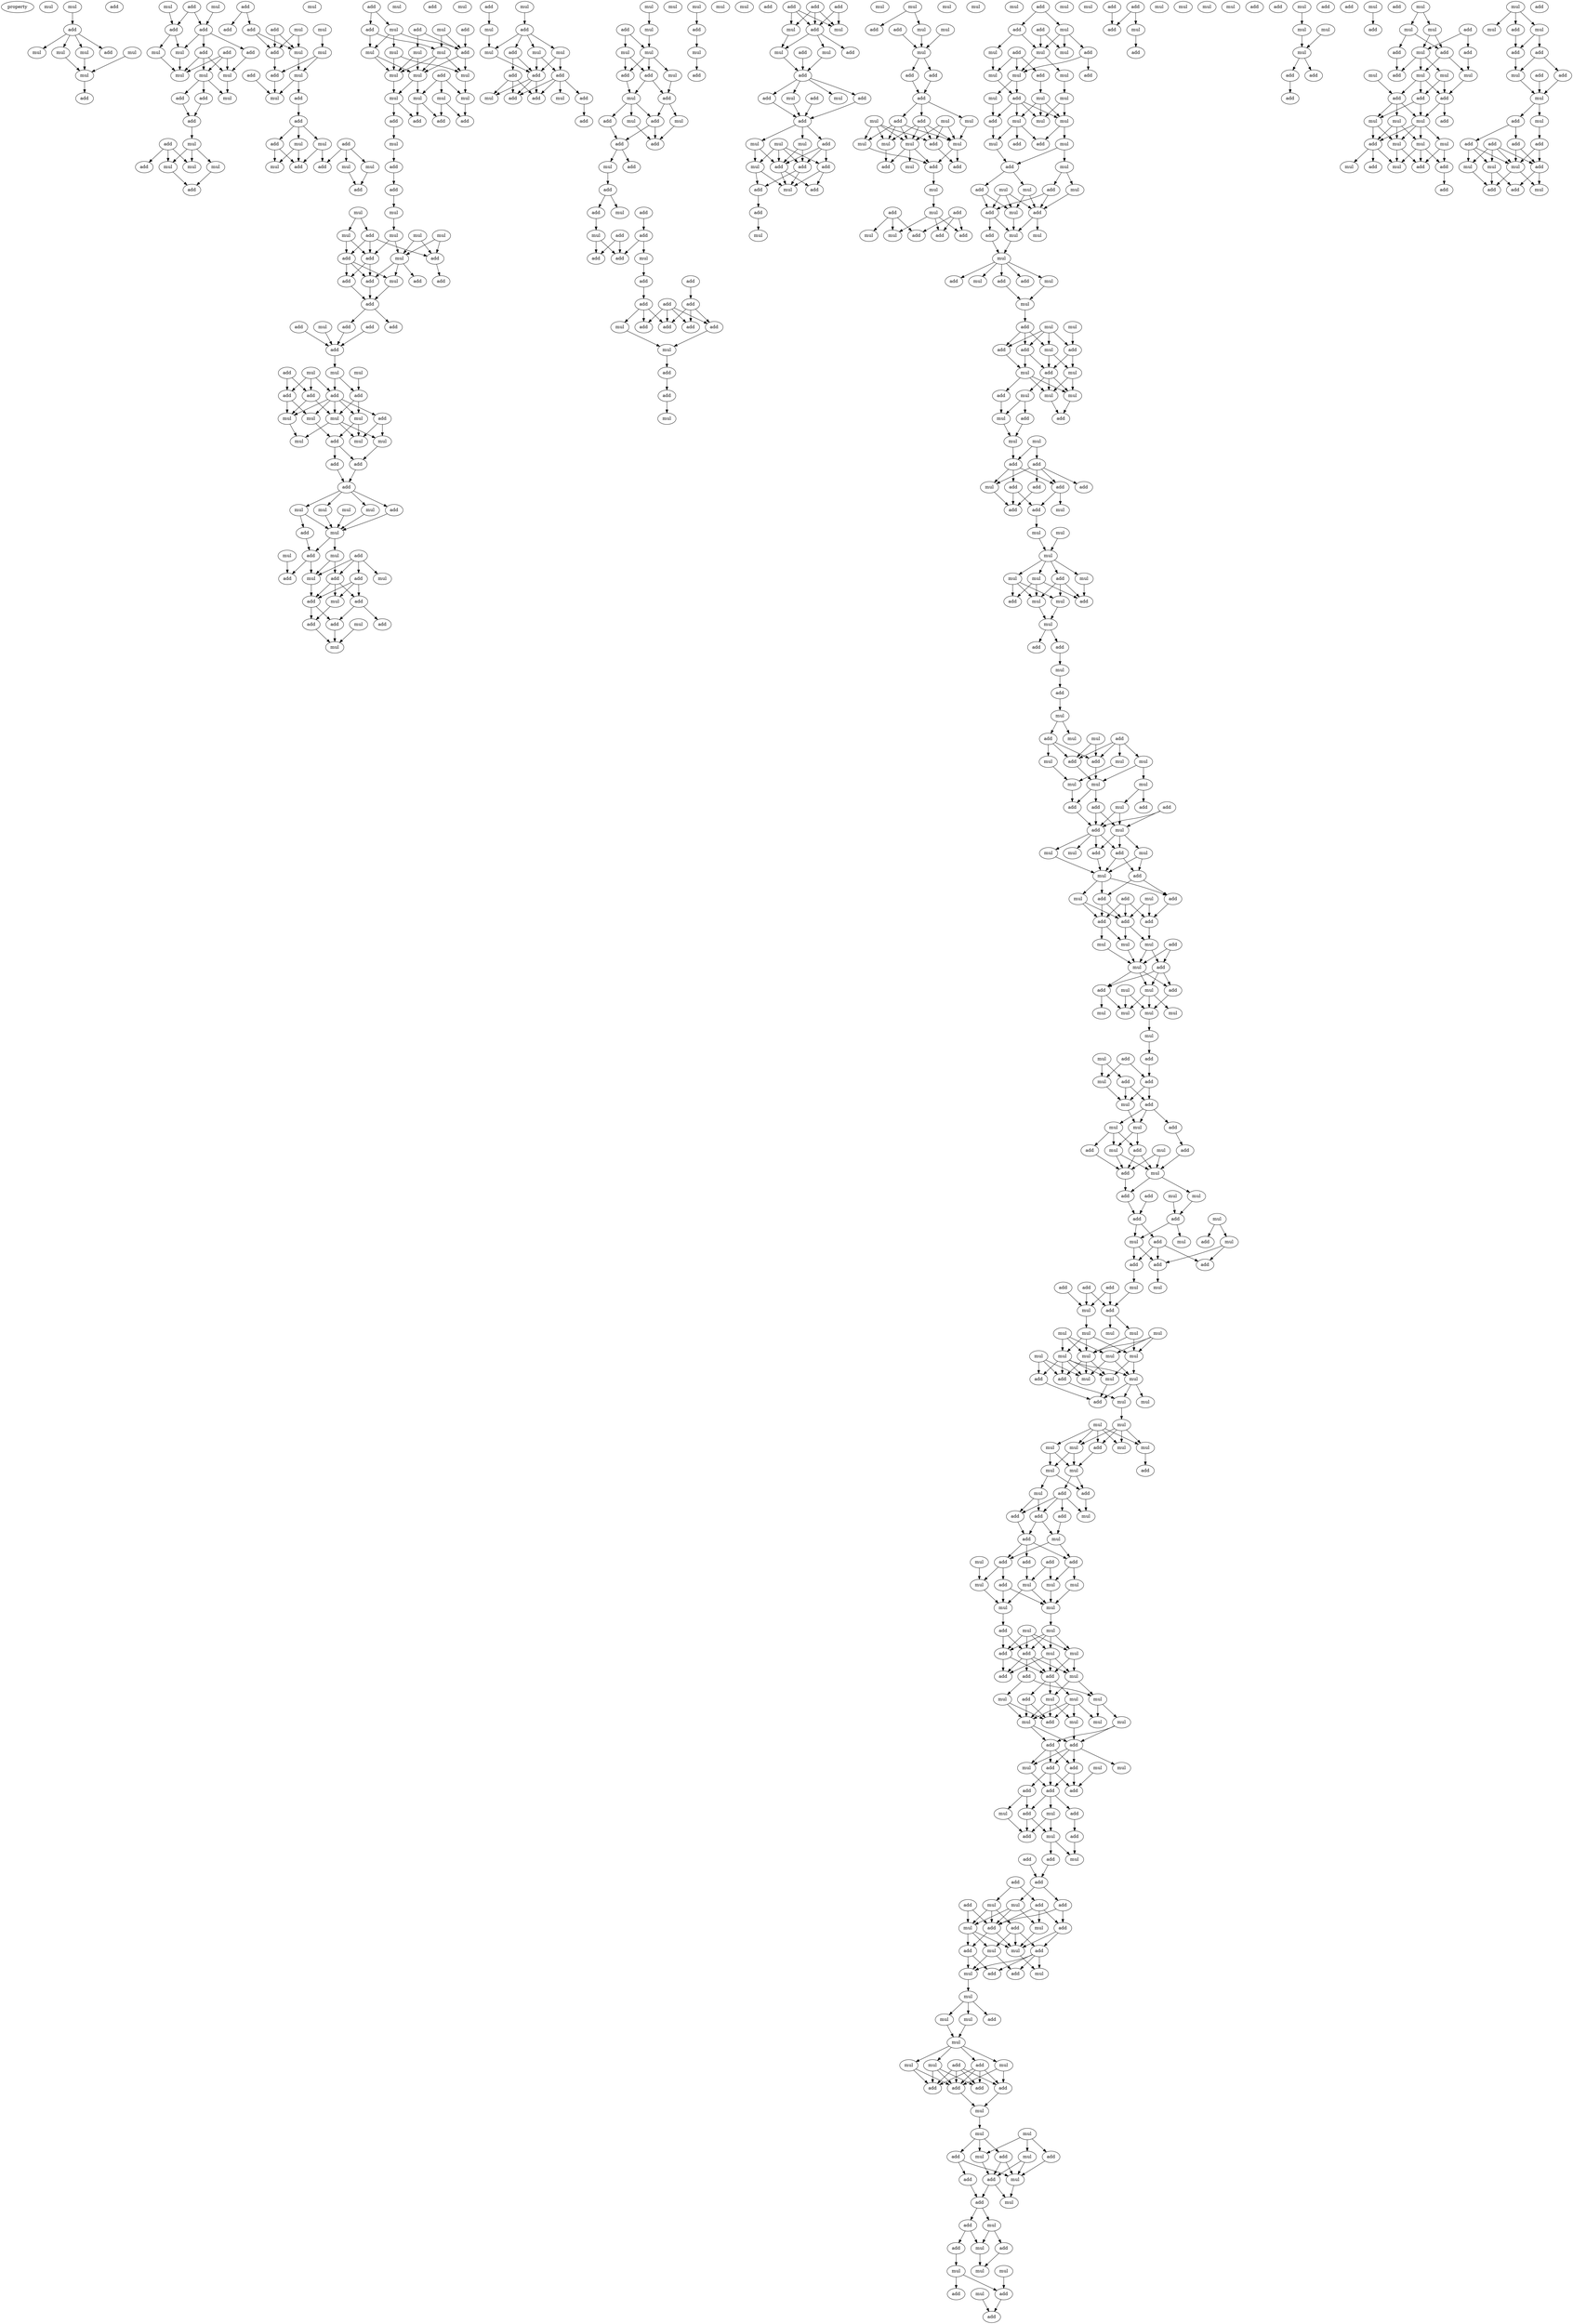 digraph {
    node [fontcolor=black]
    property [mul=2,lf=1.3]
    0 [ label = mul ];
    1 [ label = mul ];
    2 [ label = add ];
    3 [ label = add ];
    4 [ label = mul ];
    5 [ label = mul ];
    6 [ label = mul ];
    7 [ label = mul ];
    8 [ label = add ];
    9 [ label = mul ];
    10 [ label = mul ];
    11 [ label = add ];
    12 [ label = mul ];
    13 [ label = add ];
    14 [ label = add ];
    15 [ label = add ];
    16 [ label = add ];
    17 [ label = add ];
    18 [ label = add ];
    19 [ label = mul ];
    20 [ label = mul ];
    21 [ label = mul ];
    22 [ label = mul ];
    23 [ label = mul ];
    24 [ label = mul ];
    25 [ label = add ];
    26 [ label = add ];
    27 [ label = add ];
    28 [ label = mul ];
    29 [ label = add ];
    30 [ label = add ];
    31 [ label = mul ];
    32 [ label = mul ];
    33 [ label = mul ];
    34 [ label = add ];
    35 [ label = add ];
    36 [ label = mul ];
    37 [ label = mul ];
    38 [ label = add ];
    39 [ label = add ];
    40 [ label = add ];
    41 [ label = mul ];
    42 [ label = add ];
    43 [ label = mul ];
    44 [ label = add ];
    45 [ label = mul ];
    46 [ label = mul ];
    47 [ label = add ];
    48 [ label = add ];
    49 [ label = mul ];
    50 [ label = add ];
    51 [ label = mul ];
    52 [ label = add ];
    53 [ label = mul ];
    54 [ label = add ];
    55 [ label = mul ];
    56 [ label = add ];
    57 [ label = mul ];
    58 [ label = mul ];
    59 [ label = add ];
    60 [ label = add ];
    61 [ label = add ];
    62 [ label = add ];
    63 [ label = add ];
    64 [ label = mul ];
    65 [ label = mul ];
    66 [ label = add ];
    67 [ label = mul ];
    68 [ label = add ];
    69 [ label = mul ];
    70 [ label = mul ];
    71 [ label = mul ];
    72 [ label = mul ];
    73 [ label = mul ];
    74 [ label = add ];
    75 [ label = mul ];
    76 [ label = mul ];
    77 [ label = mul ];
    78 [ label = mul ];
    79 [ label = mul ];
    80 [ label = add ];
    81 [ label = add ];
    82 [ label = add ];
    83 [ label = add ];
    84 [ label = mul ];
    85 [ label = add ];
    86 [ label = mul ];
    87 [ label = add ];
    88 [ label = mul ];
    89 [ label = mul ];
    90 [ label = mul ];
    91 [ label = add ];
    92 [ label = mul ];
    93 [ label = mul ];
    94 [ label = mul ];
    95 [ label = add ];
    96 [ label = add ];
    97 [ label = add ];
    98 [ label = mul ];
    99 [ label = add ];
    100 [ label = mul ];
    101 [ label = add ];
    102 [ label = add ];
    103 [ label = add ];
    104 [ label = add ];
    105 [ label = add ];
    106 [ label = mul ];
    107 [ label = add ];
    108 [ label = add ];
    109 [ label = add ];
    110 [ label = add ];
    111 [ label = add ];
    112 [ label = mul ];
    113 [ label = mul ];
    114 [ label = mul ];
    115 [ label = add ];
    116 [ label = add ];
    117 [ label = add ];
    118 [ label = add ];
    119 [ label = add ];
    120 [ label = mul ];
    121 [ label = mul ];
    122 [ label = add ];
    123 [ label = mul ];
    124 [ label = mul ];
    125 [ label = mul ];
    126 [ label = mul ];
    127 [ label = add ];
    128 [ label = mul ];
    129 [ label = add ];
    130 [ label = add ];
    131 [ label = add ];
    132 [ label = mul ];
    133 [ label = mul ];
    134 [ label = mul ];
    135 [ label = add ];
    136 [ label = mul ];
    137 [ label = add ];
    138 [ label = mul ];
    139 [ label = add ];
    140 [ label = add ];
    141 [ label = mul ];
    142 [ label = mul ];
    143 [ label = add ];
    144 [ label = add ];
    145 [ label = mul ];
    146 [ label = mul ];
    147 [ label = add ];
    148 [ label = mul ];
    149 [ label = add ];
    150 [ label = add ];
    151 [ label = add ];
    152 [ label = add ];
    153 [ label = mul ];
    154 [ label = add ];
    155 [ label = mul ];
    156 [ label = mul ];
    157 [ label = add ];
    158 [ label = mul ];
    159 [ label = add ];
    160 [ label = mul ];
    161 [ label = mul ];
    162 [ label = mul ];
    163 [ label = add ];
    164 [ label = mul ];
    165 [ label = add ];
    166 [ label = add ];
    167 [ label = add ];
    168 [ label = mul ];
    169 [ label = add ];
    170 [ label = mul ];
    171 [ label = add ];
    172 [ label = add ];
    173 [ label = mul ];
    174 [ label = add ];
    175 [ label = add ];
    176 [ label = mul ];
    177 [ label = mul ];
    178 [ label = mul ];
    179 [ label = add ];
    180 [ label = add ];
    181 [ label = mul ];
    182 [ label = mul ];
    183 [ label = add ];
    184 [ label = mul ];
    185 [ label = add ];
    186 [ label = add ];
    187 [ label = mul ];
    188 [ label = add ];
    189 [ label = mul ];
    190 [ label = add ];
    191 [ label = mul ];
    192 [ label = add ];
    193 [ label = add ];
    194 [ label = mul ];
    195 [ label = add ];
    196 [ label = add ];
    197 [ label = add ];
    198 [ label = mul ];
    199 [ label = add ];
    200 [ label = add ];
    201 [ label = add ];
    202 [ label = mul ];
    203 [ label = add ];
    204 [ label = add ];
    205 [ label = add ];
    206 [ label = add ];
    207 [ label = add ];
    208 [ label = add ];
    209 [ label = add ];
    210 [ label = add ];
    211 [ label = mul ];
    212 [ label = add ];
    213 [ label = mul ];
    214 [ label = add ];
    215 [ label = add ];
    216 [ label = mul ];
    217 [ label = mul ];
    218 [ label = add ];
    219 [ label = mul ];
    220 [ label = mul ];
    221 [ label = add ];
    222 [ label = mul ];
    223 [ label = add ];
    224 [ label = add ];
    225 [ label = add ];
    226 [ label = add ];
    227 [ label = mul ];
    228 [ label = add ];
    229 [ label = mul ];
    230 [ label = mul ];
    231 [ label = add ];
    232 [ label = add ];
    233 [ label = mul ];
    234 [ label = add ];
    235 [ label = add ];
    236 [ label = add ];
    237 [ label = mul ];
    238 [ label = mul ];
    239 [ label = add ];
    240 [ label = add ];
    241 [ label = mul ];
    242 [ label = add ];
    243 [ label = mul ];
    244 [ label = mul ];
    245 [ label = add ];
    246 [ label = mul ];
    247 [ label = add ];
    248 [ label = add ];
    249 [ label = add ];
    250 [ label = add ];
    251 [ label = mul ];
    252 [ label = add ];
    253 [ label = mul ];
    254 [ label = mul ];
    255 [ label = mul ];
    256 [ label = mul ];
    257 [ label = add ];
    258 [ label = mul ];
    259 [ label = add ];
    260 [ label = mul ];
    261 [ label = mul ];
    262 [ label = mul ];
    263 [ label = add ];
    264 [ label = add ];
    265 [ label = add ];
    266 [ label = add ];
    267 [ label = mul ];
    268 [ label = mul ];
    269 [ label = mul ];
    270 [ label = add ];
    271 [ label = mul ];
    272 [ label = mul ];
    273 [ label = mul ];
    274 [ label = mul ];
    275 [ label = add ];
    276 [ label = add ];
    277 [ label = add ];
    278 [ label = add ];
    279 [ label = mul ];
    280 [ label = mul ];
    281 [ label = mul ];
    282 [ label = mul ];
    283 [ label = add ];
    284 [ label = add ];
    285 [ label = mul ];
    286 [ label = add ];
    287 [ label = mul ];
    288 [ label = add ];
    289 [ label = add ];
    290 [ label = add ];
    291 [ label = mul ];
    292 [ label = add ];
    293 [ label = add ];
    294 [ label = mul ];
    295 [ label = add ];
    296 [ label = mul ];
    297 [ label = mul ];
    298 [ label = add ];
    299 [ label = mul ];
    300 [ label = mul ];
    301 [ label = mul ];
    302 [ label = add ];
    303 [ label = add ];
    304 [ label = add ];
    305 [ label = mul ];
    306 [ label = mul ];
    307 [ label = mul ];
    308 [ label = mul ];
    309 [ label = add ];
    310 [ label = mul ];
    311 [ label = mul ];
    312 [ label = add ];
    313 [ label = add ];
    314 [ label = mul ];
    315 [ label = mul ];
    316 [ label = mul ];
    317 [ label = add ];
    318 [ label = add ];
    319 [ label = add ];
    320 [ label = mul ];
    321 [ label = mul ];
    322 [ label = mul ];
    323 [ label = add ];
    324 [ label = mul ];
    325 [ label = add ];
    326 [ label = add ];
    327 [ label = mul ];
    328 [ label = mul ];
    329 [ label = mul ];
    330 [ label = add ];
    331 [ label = mul ];
    332 [ label = mul ];
    333 [ label = add ];
    334 [ label = add ];
    335 [ label = mul ];
    336 [ label = add ];
    337 [ label = mul ];
    338 [ label = mul ];
    339 [ label = add ];
    340 [ label = mul ];
    341 [ label = mul ];
    342 [ label = add ];
    343 [ label = add ];
    344 [ label = add ];
    345 [ label = mul ];
    346 [ label = mul ];
    347 [ label = add ];
    348 [ label = mul ];
    349 [ label = mul ];
    350 [ label = mul ];
    351 [ label = mul ];
    352 [ label = add ];
    353 [ label = add ];
    354 [ label = mul ];
    355 [ label = mul ];
    356 [ label = mul ];
    357 [ label = add ];
    358 [ label = add ];
    359 [ label = add ];
    360 [ label = mul ];
    361 [ label = add ];
    362 [ label = add ];
    363 [ label = add ];
    364 [ label = mul ];
    365 [ label = add ];
    366 [ label = add ];
    367 [ label = mul ];
    368 [ label = mul ];
    369 [ label = mul ];
    370 [ label = mul ];
    371 [ label = add ];
    372 [ label = mul ];
    373 [ label = mul ];
    374 [ label = add ];
    375 [ label = mul ];
    376 [ label = mul ];
    377 [ label = add ];
    378 [ label = mul ];
    379 [ label = add ];
    380 [ label = add ];
    381 [ label = add ];
    382 [ label = add ];
    383 [ label = mul ];
    384 [ label = add ];
    385 [ label = mul ];
    386 [ label = add ];
    387 [ label = add ];
    388 [ label = mul ];
    389 [ label = add ];
    390 [ label = add ];
    391 [ label = mul ];
    392 [ label = mul ];
    393 [ label = mul ];
    394 [ label = mul ];
    395 [ label = add ];
    396 [ label = add ];
    397 [ label = mul ];
    398 [ label = mul ];
    399 [ label = mul ];
    400 [ label = mul ];
    401 [ label = mul ];
    402 [ label = add ];
    403 [ label = add ];
    404 [ label = add ];
    405 [ label = add ];
    406 [ label = add ];
    407 [ label = mul ];
    408 [ label = add ];
    409 [ label = mul ];
    410 [ label = add ];
    411 [ label = mul ];
    412 [ label = mul ];
    413 [ label = mul ];
    414 [ label = add ];
    415 [ label = add ];
    416 [ label = add ];
    417 [ label = mul ];
    418 [ label = add ];
    419 [ label = mul ];
    420 [ label = add ];
    421 [ label = add ];
    422 [ label = add ];
    423 [ label = mul ];
    424 [ label = add ];
    425 [ label = mul ];
    426 [ label = mul ];
    427 [ label = mul ];
    428 [ label = add ];
    429 [ label = mul ];
    430 [ label = mul ];
    431 [ label = add ];
    432 [ label = mul ];
    433 [ label = add ];
    434 [ label = mul ];
    435 [ label = mul ];
    436 [ label = mul ];
    437 [ label = mul ];
    438 [ label = mul ];
    439 [ label = mul ];
    440 [ label = add ];
    441 [ label = mul ];
    442 [ label = add ];
    443 [ label = add ];
    444 [ label = mul ];
    445 [ label = add ];
    446 [ label = mul ];
    447 [ label = add ];
    448 [ label = add ];
    449 [ label = mul ];
    450 [ label = mul ];
    451 [ label = add ];
    452 [ label = mul ];
    453 [ label = mul ];
    454 [ label = add ];
    455 [ label = add ];
    456 [ label = mul ];
    457 [ label = add ];
    458 [ label = mul ];
    459 [ label = mul ];
    460 [ label = add ];
    461 [ label = add ];
    462 [ label = mul ];
    463 [ label = add ];
    464 [ label = add ];
    465 [ label = mul ];
    466 [ label = mul ];
    467 [ label = mul ];
    468 [ label = add ];
    469 [ label = mul ];
    470 [ label = add ];
    471 [ label = add ];
    472 [ label = add ];
    473 [ label = add ];
    474 [ label = add ];
    475 [ label = add ];
    476 [ label = add ];
    477 [ label = mul ];
    478 [ label = mul ];
    479 [ label = mul ];
    480 [ label = add ];
    481 [ label = mul ];
    482 [ label = mul ];
    483 [ label = mul ];
    484 [ label = mul ];
    485 [ label = mul ];
    486 [ label = mul ];
    487 [ label = mul ];
    488 [ label = mul ];
    489 [ label = mul ];
    490 [ label = mul ];
    491 [ label = mul ];
    492 [ label = mul ];
    493 [ label = mul ];
    494 [ label = add ];
    495 [ label = add ];
    496 [ label = mul ];
    497 [ label = add ];
    498 [ label = mul ];
    499 [ label = mul ];
    500 [ label = mul ];
    501 [ label = mul ];
    502 [ label = mul ];
    503 [ label = add ];
    504 [ label = mul ];
    505 [ label = mul ];
    506 [ label = add ];
    507 [ label = mul ];
    508 [ label = mul ];
    509 [ label = add ];
    510 [ label = add ];
    511 [ label = mul ];
    512 [ label = add ];
    513 [ label = mul ];
    514 [ label = add ];
    515 [ label = add ];
    516 [ label = mul ];
    517 [ label = add ];
    518 [ label = add ];
    519 [ label = add ];
    520 [ label = mul ];
    521 [ label = add ];
    522 [ label = add ];
    523 [ label = add ];
    524 [ label = mul ];
    525 [ label = mul ];
    526 [ label = mul ];
    527 [ label = mul ];
    528 [ label = mul ];
    529 [ label = mul ];
    530 [ label = mul ];
    531 [ label = add ];
    532 [ label = mul ];
    533 [ label = add ];
    534 [ label = mul ];
    535 [ label = mul ];
    536 [ label = add ];
    537 [ label = add ];
    538 [ label = add ];
    539 [ label = mul ];
    540 [ label = add ];
    541 [ label = mul ];
    542 [ label = mul ];
    543 [ label = add ];
    544 [ label = mul ];
    545 [ label = mul ];
    546 [ label = mul ];
    547 [ label = mul ];
    548 [ label = mul ];
    549 [ label = add ];
    550 [ label = mul ];
    551 [ label = add ];
    552 [ label = add ];
    553 [ label = mul ];
    554 [ label = mul ];
    555 [ label = add ];
    556 [ label = mul ];
    557 [ label = add ];
    558 [ label = add ];
    559 [ label = add ];
    560 [ label = add ];
    561 [ label = add ];
    562 [ label = mul ];
    563 [ label = add ];
    564 [ label = mul ];
    565 [ label = mul ];
    566 [ label = add ];
    567 [ label = add ];
    568 [ label = add ];
    569 [ label = add ];
    570 [ label = mul ];
    571 [ label = add ];
    572 [ label = add ];
    573 [ label = mul ];
    574 [ label = add ];
    575 [ label = add ];
    576 [ label = mul ];
    577 [ label = add ];
    578 [ label = add ];
    579 [ label = add ];
    580 [ label = add ];
    581 [ label = mul ];
    582 [ label = mul ];
    583 [ label = mul ];
    584 [ label = mul ];
    585 [ label = add ];
    586 [ label = add ];
    587 [ label = add ];
    588 [ label = mul ];
    589 [ label = mul ];
    590 [ label = add ];
    591 [ label = mul ];
    592 [ label = mul ];
    593 [ label = mul ];
    594 [ label = add ];
    595 [ label = mul ];
    596 [ label = add ];
    597 [ label = mul ];
    598 [ label = mul ];
    599 [ label = add ];
    600 [ label = mul ];
    601 [ label = mul ];
    602 [ label = add ];
    603 [ label = add ];
    604 [ label = add ];
    605 [ label = add ];
    606 [ label = add ];
    607 [ label = mul ];
    608 [ label = mul ];
    609 [ label = mul ];
    610 [ label = add ];
    611 [ label = mul ];
    612 [ label = add ];
    613 [ label = add ];
    614 [ label = mul ];
    615 [ label = add ];
    616 [ label = add ];
    617 [ label = add ];
    618 [ label = mul ];
    619 [ label = mul ];
    620 [ label = add ];
    621 [ label = add ];
    622 [ label = mul ];
    623 [ label = add ];
    624 [ label = add ];
    625 [ label = mul ];
    626 [ label = mul ];
    627 [ label = mul ];
    628 [ label = mul ];
    629 [ label = add ];
    630 [ label = mul ];
    631 [ label = add ];
    632 [ label = add ];
    633 [ label = mul ];
    634 [ label = mul ];
    635 [ label = add ];
    636 [ label = mul ];
    637 [ label = mul ];
    638 [ label = add ];
    639 [ label = add ];
    640 [ label = add ];
    641 [ label = add ];
    642 [ label = mul ];
    643 [ label = add ];
    644 [ label = add ];
    645 [ label = mul ];
    646 [ label = mul ];
    647 [ label = add ];
    648 [ label = mul ];
    649 [ label = add ];
    650 [ label = add ];
    651 [ label = add ];
    652 [ label = mul ];
    653 [ label = mul ];
    654 [ label = mul ];
    655 [ label = mul ];
    656 [ label = mul ];
    657 [ label = add ];
    658 [ label = add ];
    659 [ label = add ];
    660 [ label = add ];
    661 [ label = mul ];
    662 [ label = mul ];
    663 [ label = add ];
    664 [ label = mul ];
    665 [ label = add ];
    666 [ label = mul ];
    667 [ label = mul ];
    668 [ label = mul ];
    669 [ label = mul ];
    670 [ label = add ];
    671 [ label = mul ];
    672 [ label = add ];
    673 [ label = add ];
    674 [ label = add ];
    675 [ label = mul ];
    676 [ label = add ];
    677 [ label = mul ];
    678 [ label = mul ];
    679 [ label = add ];
    680 [ label = add ];
    681 [ label = add ];
    682 [ label = mul ];
    683 [ label = add ];
    684 [ label = add ];
    685 [ label = mul ];
    686 [ label = mul ];
    687 [ label = add ];
    688 [ label = add ];
    689 [ label = add ];
    690 [ label = add ];
    691 [ label = add ];
    692 [ label = add ];
    693 [ label = mul ];
    694 [ label = mul ];
    695 [ label = mul ];
    696 [ label = mul ];
    697 [ label = add ];
    698 [ label = add ];
    1 -> 3 [ name = 0 ];
    3 -> 4 [ name = 1 ];
    3 -> 5 [ name = 2 ];
    3 -> 7 [ name = 3 ];
    3 -> 8 [ name = 4 ];
    5 -> 9 [ name = 5 ];
    6 -> 9 [ name = 6 ];
    7 -> 9 [ name = 7 ];
    9 -> 13 [ name = 8 ];
    10 -> 14 [ name = 9 ];
    11 -> 14 [ name = 10 ];
    11 -> 15 [ name = 11 ];
    12 -> 15 [ name = 12 ];
    14 -> 19 [ name = 13 ];
    14 -> 20 [ name = 14 ];
    15 -> 16 [ name = 15 ];
    15 -> 18 [ name = 16 ];
    15 -> 20 [ name = 17 ];
    16 -> 21 [ name = 18 ];
    16 -> 22 [ name = 19 ];
    16 -> 23 [ name = 20 ];
    17 -> 21 [ name = 21 ];
    17 -> 22 [ name = 22 ];
    17 -> 23 [ name = 23 ];
    18 -> 21 [ name = 24 ];
    19 -> 22 [ name = 25 ];
    20 -> 22 [ name = 26 ];
    21 -> 24 [ name = 27 ];
    23 -> 24 [ name = 28 ];
    23 -> 25 [ name = 29 ];
    23 -> 26 [ name = 30 ];
    25 -> 27 [ name = 31 ];
    26 -> 27 [ name = 32 ];
    27 -> 28 [ name = 33 ];
    28 -> 31 [ name = 34 ];
    28 -> 32 [ name = 35 ];
    28 -> 33 [ name = 36 ];
    29 -> 30 [ name = 37 ];
    29 -> 31 [ name = 38 ];
    29 -> 33 [ name = 39 ];
    32 -> 34 [ name = 40 ];
    33 -> 34 [ name = 41 ];
    35 -> 39 [ name = 42 ];
    35 -> 40 [ name = 43 ];
    36 -> 42 [ name = 44 ];
    36 -> 43 [ name = 45 ];
    37 -> 41 [ name = 46 ];
    38 -> 42 [ name = 47 ];
    38 -> 43 [ name = 48 ];
    40 -> 42 [ name = 49 ];
    40 -> 43 [ name = 50 ];
    41 -> 44 [ name = 51 ];
    41 -> 46 [ name = 52 ];
    42 -> 44 [ name = 53 ];
    43 -> 46 [ name = 54 ];
    44 -> 49 [ name = 55 ];
    46 -> 48 [ name = 56 ];
    46 -> 49 [ name = 57 ];
    47 -> 49 [ name = 58 ];
    48 -> 50 [ name = 59 ];
    50 -> 51 [ name = 60 ];
    50 -> 53 [ name = 61 ];
    50 -> 54 [ name = 62 ];
    51 -> 56 [ name = 63 ];
    51 -> 59 [ name = 64 ];
    52 -> 57 [ name = 65 ];
    52 -> 58 [ name = 66 ];
    52 -> 59 [ name = 67 ];
    53 -> 55 [ name = 68 ];
    53 -> 56 [ name = 69 ];
    54 -> 55 [ name = 70 ];
    54 -> 56 [ name = 71 ];
    57 -> 60 [ name = 72 ];
    58 -> 60 [ name = 73 ];
    61 -> 65 [ name = 74 ];
    61 -> 66 [ name = 75 ];
    62 -> 68 [ name = 76 ];
    63 -> 68 [ name = 77 ];
    63 -> 70 [ name = 78 ];
    64 -> 67 [ name = 79 ];
    64 -> 68 [ name = 80 ];
    65 -> 68 [ name = 81 ];
    65 -> 69 [ name = 82 ];
    65 -> 71 [ name = 83 ];
    66 -> 67 [ name = 84 ];
    66 -> 69 [ name = 85 ];
    67 -> 72 [ name = 86 ];
    67 -> 73 [ name = 87 ];
    67 -> 75 [ name = 88 ];
    68 -> 73 [ name = 89 ];
    68 -> 75 [ name = 90 ];
    69 -> 72 [ name = 91 ];
    69 -> 73 [ name = 92 ];
    70 -> 72 [ name = 93 ];
    70 -> 73 [ name = 94 ];
    71 -> 72 [ name = 95 ];
    71 -> 75 [ name = 96 ];
    72 -> 78 [ name = 97 ];
    73 -> 78 [ name = 98 ];
    73 -> 79 [ name = 99 ];
    74 -> 76 [ name = 100 ];
    74 -> 77 [ name = 101 ];
    74 -> 79 [ name = 102 ];
    75 -> 76 [ name = 103 ];
    76 -> 83 [ name = 104 ];
    77 -> 80 [ name = 105 ];
    77 -> 83 [ name = 106 ];
    78 -> 81 [ name = 107 ];
    78 -> 82 [ name = 108 ];
    79 -> 80 [ name = 109 ];
    79 -> 81 [ name = 110 ];
    82 -> 84 [ name = 111 ];
    84 -> 85 [ name = 112 ];
    85 -> 87 [ name = 113 ];
    87 -> 89 [ name = 114 ];
    88 -> 91 [ name = 115 ];
    88 -> 92 [ name = 116 ];
    89 -> 90 [ name = 117 ];
    90 -> 95 [ name = 118 ];
    90 -> 98 [ name = 119 ];
    91 -> 95 [ name = 120 ];
    91 -> 96 [ name = 121 ];
    91 -> 97 [ name = 122 ];
    92 -> 95 [ name = 123 ];
    92 -> 96 [ name = 124 ];
    93 -> 97 [ name = 125 ];
    93 -> 98 [ name = 126 ];
    94 -> 97 [ name = 127 ];
    94 -> 98 [ name = 128 ];
    95 -> 99 [ name = 129 ];
    95 -> 103 [ name = 130 ];
    96 -> 99 [ name = 131 ];
    96 -> 100 [ name = 132 ];
    96 -> 103 [ name = 133 ];
    97 -> 102 [ name = 134 ];
    98 -> 100 [ name = 135 ];
    98 -> 101 [ name = 136 ];
    98 -> 103 [ name = 137 ];
    99 -> 104 [ name = 138 ];
    100 -> 104 [ name = 139 ];
    103 -> 104 [ name = 140 ];
    104 -> 105 [ name = 141 ];
    104 -> 109 [ name = 142 ];
    105 -> 110 [ name = 143 ];
    106 -> 110 [ name = 144 ];
    107 -> 110 [ name = 145 ];
    108 -> 110 [ name = 146 ];
    110 -> 112 [ name = 147 ];
    112 -> 116 [ name = 148 ];
    112 -> 119 [ name = 149 ];
    113 -> 116 [ name = 150 ];
    114 -> 117 [ name = 151 ];
    114 -> 118 [ name = 152 ];
    114 -> 119 [ name = 153 ];
    115 -> 117 [ name = 154 ];
    115 -> 118 [ name = 155 ];
    116 -> 120 [ name = 156 ];
    116 -> 123 [ name = 157 ];
    117 -> 120 [ name = 158 ];
    117 -> 124 [ name = 159 ];
    118 -> 121 [ name = 160 ];
    118 -> 124 [ name = 161 ];
    119 -> 120 [ name = 162 ];
    119 -> 121 [ name = 163 ];
    119 -> 122 [ name = 164 ];
    119 -> 123 [ name = 165 ];
    119 -> 124 [ name = 166 ];
    120 -> 125 [ name = 167 ];
    120 -> 126 [ name = 168 ];
    120 -> 128 [ name = 169 ];
    121 -> 127 [ name = 170 ];
    122 -> 125 [ name = 171 ];
    122 -> 126 [ name = 172 ];
    123 -> 126 [ name = 173 ];
    123 -> 127 [ name = 174 ];
    124 -> 128 [ name = 175 ];
    125 -> 130 [ name = 176 ];
    127 -> 129 [ name = 177 ];
    127 -> 130 [ name = 178 ];
    129 -> 131 [ name = 179 ];
    130 -> 131 [ name = 180 ];
    131 -> 132 [ name = 181 ];
    131 -> 134 [ name = 182 ];
    131 -> 135 [ name = 183 ];
    131 -> 136 [ name = 184 ];
    132 -> 138 [ name = 185 ];
    133 -> 138 [ name = 186 ];
    134 -> 138 [ name = 187 ];
    135 -> 138 [ name = 188 ];
    136 -> 137 [ name = 189 ];
    136 -> 138 [ name = 190 ];
    137 -> 140 [ name = 191 ];
    138 -> 140 [ name = 192 ];
    138 -> 141 [ name = 193 ];
    139 -> 143 [ name = 194 ];
    139 -> 145 [ name = 195 ];
    139 -> 146 [ name = 196 ];
    139 -> 147 [ name = 197 ];
    140 -> 144 [ name = 198 ];
    140 -> 145 [ name = 199 ];
    141 -> 143 [ name = 200 ];
    141 -> 145 [ name = 201 ];
    142 -> 144 [ name = 202 ];
    143 -> 148 [ name = 203 ];
    143 -> 149 [ name = 204 ];
    143 -> 150 [ name = 205 ];
    145 -> 150 [ name = 206 ];
    147 -> 148 [ name = 207 ];
    147 -> 149 [ name = 208 ];
    147 -> 150 [ name = 209 ];
    148 -> 151 [ name = 210 ];
    149 -> 152 [ name = 211 ];
    149 -> 154 [ name = 212 ];
    150 -> 151 [ name = 213 ];
    150 -> 152 [ name = 214 ];
    151 -> 155 [ name = 215 ];
    152 -> 155 [ name = 216 ];
    153 -> 155 [ name = 217 ];
    157 -> 160 [ name = 218 ];
    158 -> 159 [ name = 219 ];
    159 -> 161 [ name = 220 ];
    159 -> 162 [ name = 221 ];
    159 -> 163 [ name = 222 ];
    159 -> 164 [ name = 223 ];
    160 -> 162 [ name = 224 ];
    161 -> 165 [ name = 225 ];
    161 -> 167 [ name = 226 ];
    162 -> 165 [ name = 227 ];
    163 -> 165 [ name = 228 ];
    163 -> 166 [ name = 229 ];
    164 -> 165 [ name = 230 ];
    164 -> 167 [ name = 231 ];
    165 -> 169 [ name = 232 ];
    165 -> 170 [ name = 233 ];
    165 -> 172 [ name = 234 ];
    166 -> 169 [ name = 235 ];
    166 -> 170 [ name = 236 ];
    166 -> 172 [ name = 237 ];
    167 -> 168 [ name = 238 ];
    167 -> 169 [ name = 239 ];
    167 -> 171 [ name = 240 ];
    167 -> 172 [ name = 241 ];
    171 -> 174 [ name = 242 ];
    173 -> 176 [ name = 243 ];
    175 -> 177 [ name = 244 ];
    175 -> 178 [ name = 245 ];
    176 -> 177 [ name = 246 ];
    177 -> 179 [ name = 247 ];
    177 -> 180 [ name = 248 ];
    177 -> 181 [ name = 249 ];
    178 -> 179 [ name = 250 ];
    178 -> 180 [ name = 251 ];
    179 -> 182 [ name = 252 ];
    179 -> 183 [ name = 253 ];
    180 -> 182 [ name = 254 ];
    181 -> 183 [ name = 255 ];
    182 -> 184 [ name = 256 ];
    182 -> 185 [ name = 257 ];
    182 -> 186 [ name = 258 ];
    183 -> 185 [ name = 259 ];
    183 -> 187 [ name = 260 ];
    184 -> 188 [ name = 261 ];
    185 -> 188 [ name = 262 ];
    185 -> 190 [ name = 263 ];
    186 -> 190 [ name = 264 ];
    187 -> 188 [ name = 265 ];
    190 -> 191 [ name = 266 ];
    190 -> 192 [ name = 267 ];
    191 -> 193 [ name = 268 ];
    193 -> 194 [ name = 269 ];
    193 -> 195 [ name = 270 ];
    195 -> 198 [ name = 271 ];
    196 -> 199 [ name = 272 ];
    197 -> 200 [ name = 273 ];
    197 -> 201 [ name = 274 ];
    198 -> 200 [ name = 275 ];
    198 -> 201 [ name = 276 ];
    199 -> 200 [ name = 277 ];
    199 -> 202 [ name = 278 ];
    202 -> 204 [ name = 279 ];
    203 -> 207 [ name = 280 ];
    204 -> 205 [ name = 281 ];
    205 -> 208 [ name = 282 ];
    205 -> 210 [ name = 283 ];
    205 -> 211 [ name = 284 ];
    206 -> 208 [ name = 285 ];
    206 -> 209 [ name = 286 ];
    206 -> 210 [ name = 287 ];
    206 -> 212 [ name = 288 ];
    207 -> 209 [ name = 289 ];
    207 -> 210 [ name = 290 ];
    207 -> 212 [ name = 291 ];
    211 -> 213 [ name = 292 ];
    212 -> 213 [ name = 293 ];
    213 -> 214 [ name = 294 ];
    214 -> 215 [ name = 295 ];
    215 -> 217 [ name = 296 ];
    216 -> 218 [ name = 297 ];
    218 -> 220 [ name = 298 ];
    220 -> 221 [ name = 299 ];
    224 -> 227 [ name = 300 ];
    224 -> 228 [ name = 301 ];
    224 -> 229 [ name = 302 ];
    225 -> 227 [ name = 303 ];
    225 -> 228 [ name = 304 ];
    225 -> 229 [ name = 305 ];
    226 -> 227 [ name = 306 ];
    226 -> 228 [ name = 307 ];
    228 -> 230 [ name = 308 ];
    228 -> 232 [ name = 309 ];
    228 -> 233 [ name = 310 ];
    229 -> 233 [ name = 311 ];
    230 -> 234 [ name = 312 ];
    231 -> 234 [ name = 313 ];
    233 -> 234 [ name = 314 ];
    234 -> 235 [ name = 315 ];
    234 -> 236 [ name = 316 ];
    234 -> 237 [ name = 317 ];
    234 -> 238 [ name = 318 ];
    235 -> 240 [ name = 319 ];
    236 -> 240 [ name = 320 ];
    237 -> 240 [ name = 321 ];
    239 -> 240 [ name = 322 ];
    240 -> 241 [ name = 323 ];
    240 -> 242 [ name = 324 ];
    240 -> 243 [ name = 325 ];
    241 -> 246 [ name = 326 ];
    241 -> 248 [ name = 327 ];
    242 -> 245 [ name = 328 ];
    242 -> 247 [ name = 329 ];
    242 -> 248 [ name = 330 ];
    243 -> 247 [ name = 331 ];
    243 -> 248 [ name = 332 ];
    244 -> 245 [ name = 333 ];
    244 -> 246 [ name = 334 ];
    244 -> 247 [ name = 335 ];
    244 -> 248 [ name = 336 ];
    245 -> 250 [ name = 337 ];
    245 -> 251 [ name = 338 ];
    246 -> 249 [ name = 339 ];
    246 -> 251 [ name = 340 ];
    247 -> 249 [ name = 341 ];
    247 -> 251 [ name = 342 ];
    248 -> 250 [ name = 343 ];
    248 -> 251 [ name = 344 ];
    249 -> 252 [ name = 345 ];
    252 -> 253 [ name = 346 ];
    255 -> 259 [ name = 347 ];
    255 -> 260 [ name = 348 ];
    257 -> 262 [ name = 349 ];
    260 -> 262 [ name = 350 ];
    261 -> 262 [ name = 351 ];
    262 -> 263 [ name = 352 ];
    262 -> 264 [ name = 353 ];
    263 -> 265 [ name = 354 ];
    264 -> 265 [ name = 355 ];
    265 -> 266 [ name = 356 ];
    265 -> 268 [ name = 357 ];
    265 -> 270 [ name = 358 ];
    266 -> 271 [ name = 359 ];
    266 -> 272 [ name = 360 ];
    266 -> 273 [ name = 361 ];
    266 -> 274 [ name = 362 ];
    267 -> 272 [ name = 363 ];
    267 -> 273 [ name = 364 ];
    267 -> 275 [ name = 365 ];
    268 -> 273 [ name = 366 ];
    269 -> 271 [ name = 367 ];
    269 -> 272 [ name = 368 ];
    269 -> 274 [ name = 369 ];
    269 -> 275 [ name = 370 ];
    270 -> 272 [ name = 371 ];
    270 -> 273 [ name = 372 ];
    270 -> 274 [ name = 373 ];
    270 -> 275 [ name = 374 ];
    271 -> 276 [ name = 375 ];
    272 -> 276 [ name = 376 ];
    272 -> 278 [ name = 377 ];
    272 -> 279 [ name = 378 ];
    273 -> 276 [ name = 379 ];
    273 -> 277 [ name = 380 ];
    274 -> 278 [ name = 381 ];
    275 -> 277 [ name = 382 ];
    276 -> 281 [ name = 383 ];
    281 -> 282 [ name = 384 ];
    282 -> 285 [ name = 385 ];
    282 -> 288 [ name = 386 ];
    282 -> 289 [ name = 387 ];
    283 -> 286 [ name = 388 ];
    283 -> 288 [ name = 389 ];
    283 -> 289 [ name = 390 ];
    284 -> 285 [ name = 391 ];
    284 -> 286 [ name = 392 ];
    284 -> 287 [ name = 393 ];
    290 -> 291 [ name = 394 ];
    290 -> 292 [ name = 395 ];
    291 -> 296 [ name = 396 ];
    291 -> 297 [ name = 397 ];
    291 -> 298 [ name = 398 ];
    292 -> 294 [ name = 399 ];
    292 -> 296 [ name = 400 ];
    293 -> 296 [ name = 401 ];
    293 -> 297 [ name = 402 ];
    294 -> 299 [ name = 403 ];
    295 -> 299 [ name = 404 ];
    295 -> 300 [ name = 405 ];
    295 -> 303 [ name = 406 ];
    296 -> 300 [ name = 407 ];
    296 -> 301 [ name = 408 ];
    298 -> 300 [ name = 409 ];
    298 -> 302 [ name = 410 ];
    299 -> 304 [ name = 411 ];
    300 -> 304 [ name = 412 ];
    300 -> 307 [ name = 413 ];
    301 -> 306 [ name = 414 ];
    303 -> 305 [ name = 415 ];
    304 -> 308 [ name = 416 ];
    304 -> 309 [ name = 417 ];
    304 -> 310 [ name = 418 ];
    304 -> 311 [ name = 419 ];
    305 -> 308 [ name = 420 ];
    305 -> 310 [ name = 421 ];
    305 -> 311 [ name = 422 ];
    306 -> 308 [ name = 423 ];
    306 -> 311 [ name = 424 ];
    307 -> 309 [ name = 425 ];
    309 -> 315 [ name = 426 ];
    310 -> 312 [ name = 427 ];
    310 -> 313 [ name = 428 ];
    310 -> 315 [ name = 429 ];
    311 -> 312 [ name = 430 ];
    311 -> 314 [ name = 431 ];
    314 -> 316 [ name = 432 ];
    314 -> 317 [ name = 433 ];
    315 -> 317 [ name = 434 ];
    316 -> 318 [ name = 435 ];
    316 -> 320 [ name = 436 ];
    317 -> 319 [ name = 437 ];
    317 -> 322 [ name = 438 ];
    318 -> 323 [ name = 439 ];
    318 -> 325 [ name = 440 ];
    319 -> 323 [ name = 441 ];
    319 -> 324 [ name = 442 ];
    320 -> 325 [ name = 443 ];
    321 -> 323 [ name = 444 ];
    321 -> 324 [ name = 445 ];
    321 -> 325 [ name = 446 ];
    322 -> 324 [ name = 447 ];
    322 -> 325 [ name = 448 ];
    323 -> 326 [ name = 449 ];
    323 -> 327 [ name = 450 ];
    324 -> 327 [ name = 451 ];
    325 -> 327 [ name = 452 ];
    325 -> 328 [ name = 453 ];
    326 -> 329 [ name = 454 ];
    327 -> 329 [ name = 455 ];
    329 -> 330 [ name = 456 ];
    329 -> 331 [ name = 457 ];
    329 -> 332 [ name = 458 ];
    329 -> 333 [ name = 459 ];
    329 -> 334 [ name = 460 ];
    332 -> 335 [ name = 461 ];
    334 -> 335 [ name = 462 ];
    335 -> 336 [ name = 463 ];
    336 -> 340 [ name = 464 ];
    336 -> 342 [ name = 465 ];
    336 -> 343 [ name = 466 ];
    337 -> 339 [ name = 467 ];
    338 -> 339 [ name = 468 ];
    338 -> 340 [ name = 469 ];
    338 -> 342 [ name = 470 ];
    338 -> 343 [ name = 471 ];
    339 -> 344 [ name = 472 ];
    339 -> 346 [ name = 473 ];
    340 -> 344 [ name = 474 ];
    340 -> 346 [ name = 475 ];
    342 -> 345 [ name = 476 ];
    343 -> 344 [ name = 477 ];
    343 -> 345 [ name = 478 ];
    344 -> 348 [ name = 479 ];
    344 -> 350 [ name = 480 ];
    344 -> 351 [ name = 481 ];
    345 -> 347 [ name = 482 ];
    345 -> 350 [ name = 483 ];
    345 -> 351 [ name = 484 ];
    346 -> 350 [ name = 485 ];
    346 -> 351 [ name = 486 ];
    347 -> 354 [ name = 487 ];
    348 -> 352 [ name = 488 ];
    348 -> 354 [ name = 489 ];
    350 -> 353 [ name = 490 ];
    351 -> 353 [ name = 491 ];
    352 -> 355 [ name = 492 ];
    354 -> 355 [ name = 493 ];
    355 -> 358 [ name = 494 ];
    356 -> 357 [ name = 495 ];
    356 -> 358 [ name = 496 ];
    357 -> 359 [ name = 497 ];
    357 -> 360 [ name = 498 ];
    357 -> 361 [ name = 499 ];
    357 -> 363 [ name = 500 ];
    358 -> 360 [ name = 501 ];
    358 -> 361 [ name = 502 ];
    358 -> 362 [ name = 503 ];
    359 -> 366 [ name = 504 ];
    360 -> 366 [ name = 505 ];
    361 -> 364 [ name = 506 ];
    361 -> 365 [ name = 507 ];
    362 -> 365 [ name = 508 ];
    362 -> 366 [ name = 509 ];
    365 -> 368 [ name = 510 ];
    367 -> 369 [ name = 511 ];
    368 -> 369 [ name = 512 ];
    369 -> 370 [ name = 513 ];
    369 -> 371 [ name = 514 ];
    369 -> 372 [ name = 515 ];
    369 -> 373 [ name = 516 ];
    370 -> 374 [ name = 517 ];
    370 -> 375 [ name = 518 ];
    370 -> 377 [ name = 519 ];
    371 -> 375 [ name = 520 ];
    371 -> 376 [ name = 521 ];
    371 -> 377 [ name = 522 ];
    372 -> 377 [ name = 523 ];
    373 -> 374 [ name = 524 ];
    373 -> 375 [ name = 525 ];
    373 -> 376 [ name = 526 ];
    375 -> 378 [ name = 527 ];
    376 -> 378 [ name = 528 ];
    378 -> 379 [ name = 529 ];
    378 -> 380 [ name = 530 ];
    380 -> 383 [ name = 531 ];
    381 -> 384 [ name = 532 ];
    382 -> 384 [ name = 533 ];
    382 -> 385 [ name = 534 ];
    383 -> 386 [ name = 535 ];
    385 -> 387 [ name = 536 ];
    386 -> 388 [ name = 537 ];
    388 -> 390 [ name = 538 ];
    388 -> 391 [ name = 539 ];
    389 -> 394 [ name = 540 ];
    389 -> 395 [ name = 541 ];
    389 -> 396 [ name = 542 ];
    389 -> 397 [ name = 543 ];
    390 -> 393 [ name = 544 ];
    390 -> 395 [ name = 545 ];
    390 -> 396 [ name = 546 ];
    392 -> 395 [ name = 547 ];
    392 -> 396 [ name = 548 ];
    393 -> 399 [ name = 549 ];
    394 -> 399 [ name = 550 ];
    395 -> 398 [ name = 551 ];
    396 -> 398 [ name = 552 ];
    397 -> 398 [ name = 553 ];
    397 -> 400 [ name = 554 ];
    398 -> 404 [ name = 555 ];
    398 -> 405 [ name = 556 ];
    399 -> 404 [ name = 557 ];
    400 -> 401 [ name = 558 ];
    400 -> 402 [ name = 559 ];
    401 -> 406 [ name = 560 ];
    401 -> 407 [ name = 561 ];
    403 -> 406 [ name = 562 ];
    403 -> 407 [ name = 563 ];
    404 -> 406 [ name = 564 ];
    405 -> 406 [ name = 565 ];
    405 -> 407 [ name = 566 ];
    406 -> 408 [ name = 567 ];
    406 -> 409 [ name = 568 ];
    406 -> 410 [ name = 569 ];
    406 -> 411 [ name = 570 ];
    407 -> 408 [ name = 571 ];
    407 -> 410 [ name = 572 ];
    407 -> 412 [ name = 573 ];
    408 -> 413 [ name = 574 ];
    408 -> 414 [ name = 575 ];
    410 -> 413 [ name = 576 ];
    411 -> 413 [ name = 577 ];
    412 -> 413 [ name = 578 ];
    412 -> 414 [ name = 579 ];
    413 -> 416 [ name = 580 ];
    413 -> 417 [ name = 581 ];
    413 -> 418 [ name = 582 ];
    414 -> 416 [ name = 583 ];
    414 -> 418 [ name = 584 ];
    415 -> 420 [ name = 585 ];
    415 -> 421 [ name = 586 ];
    415 -> 422 [ name = 587 ];
    416 -> 420 [ name = 588 ];
    416 -> 422 [ name = 589 ];
    417 -> 420 [ name = 590 ];
    417 -> 422 [ name = 591 ];
    418 -> 421 [ name = 592 ];
    419 -> 421 [ name = 593 ];
    419 -> 422 [ name = 594 ];
    420 -> 425 [ name = 595 ];
    420 -> 427 [ name = 596 ];
    421 -> 423 [ name = 597 ];
    422 -> 423 [ name = 598 ];
    422 -> 425 [ name = 599 ];
    423 -> 428 [ name = 600 ];
    423 -> 429 [ name = 601 ];
    424 -> 428 [ name = 602 ];
    424 -> 429 [ name = 603 ];
    425 -> 429 [ name = 604 ];
    427 -> 429 [ name = 605 ];
    428 -> 431 [ name = 606 ];
    428 -> 432 [ name = 607 ];
    428 -> 433 [ name = 608 ];
    429 -> 431 [ name = 609 ];
    429 -> 432 [ name = 610 ];
    429 -> 433 [ name = 611 ];
    430 -> 435 [ name = 612 ];
    430 -> 438 [ name = 613 ];
    431 -> 435 [ name = 614 ];
    432 -> 434 [ name = 615 ];
    432 -> 435 [ name = 616 ];
    432 -> 438 [ name = 617 ];
    433 -> 436 [ name = 618 ];
    433 -> 438 [ name = 619 ];
    435 -> 439 [ name = 620 ];
    439 -> 440 [ name = 621 ];
    440 -> 443 [ name = 622 ];
    441 -> 444 [ name = 623 ];
    441 -> 445 [ name = 624 ];
    442 -> 443 [ name = 625 ];
    442 -> 444 [ name = 626 ];
    443 -> 446 [ name = 627 ];
    443 -> 447 [ name = 628 ];
    444 -> 446 [ name = 629 ];
    445 -> 446 [ name = 630 ];
    445 -> 447 [ name = 631 ];
    446 -> 449 [ name = 632 ];
    447 -> 448 [ name = 633 ];
    447 -> 449 [ name = 634 ];
    447 -> 450 [ name = 635 ];
    448 -> 455 [ name = 636 ];
    449 -> 451 [ name = 637 ];
    449 -> 452 [ name = 638 ];
    450 -> 451 [ name = 639 ];
    450 -> 452 [ name = 640 ];
    450 -> 454 [ name = 641 ];
    451 -> 456 [ name = 642 ];
    451 -> 457 [ name = 643 ];
    452 -> 456 [ name = 644 ];
    452 -> 457 [ name = 645 ];
    453 -> 456 [ name = 646 ];
    453 -> 457 [ name = 647 ];
    454 -> 457 [ name = 648 ];
    455 -> 456 [ name = 649 ];
    456 -> 461 [ name = 650 ];
    456 -> 462 [ name = 651 ];
    457 -> 461 [ name = 652 ];
    458 -> 464 [ name = 653 ];
    460 -> 463 [ name = 654 ];
    461 -> 463 [ name = 655 ];
    462 -> 464 [ name = 656 ];
    463 -> 466 [ name = 657 ];
    463 -> 470 [ name = 658 ];
    464 -> 466 [ name = 659 ];
    464 -> 467 [ name = 660 ];
    465 -> 468 [ name = 661 ];
    465 -> 469 [ name = 662 ];
    466 -> 471 [ name = 663 ];
    466 -> 472 [ name = 664 ];
    469 -> 472 [ name = 665 ];
    469 -> 473 [ name = 666 ];
    470 -> 471 [ name = 667 ];
    470 -> 472 [ name = 668 ];
    470 -> 473 [ name = 669 ];
    471 -> 478 [ name = 670 ];
    472 -> 477 [ name = 671 ];
    474 -> 479 [ name = 672 ];
    475 -> 479 [ name = 673 ];
    475 -> 480 [ name = 674 ];
    476 -> 479 [ name = 675 ];
    476 -> 480 [ name = 676 ];
    478 -> 480 [ name = 677 ];
    479 -> 482 [ name = 678 ];
    480 -> 483 [ name = 679 ];
    480 -> 485 [ name = 680 ];
    481 -> 486 [ name = 681 ];
    481 -> 487 [ name = 682 ];
    481 -> 489 [ name = 683 ];
    482 -> 487 [ name = 684 ];
    482 -> 489 [ name = 685 ];
    482 -> 490 [ name = 686 ];
    483 -> 487 [ name = 687 ];
    483 -> 489 [ name = 688 ];
    484 -> 486 [ name = 689 ];
    484 -> 487 [ name = 690 ];
    484 -> 490 [ name = 691 ];
    486 -> 491 [ name = 692 ];
    486 -> 492 [ name = 693 ];
    487 -> 491 [ name = 694 ];
    487 -> 493 [ name = 695 ];
    487 -> 494 [ name = 696 ];
    488 -> 491 [ name = 697 ];
    488 -> 494 [ name = 698 ];
    488 -> 495 [ name = 699 ];
    489 -> 492 [ name = 700 ];
    489 -> 493 [ name = 701 ];
    490 -> 491 [ name = 702 ];
    490 -> 492 [ name = 703 ];
    490 -> 493 [ name = 704 ];
    490 -> 494 [ name = 705 ];
    490 -> 495 [ name = 706 ];
    492 -> 496 [ name = 707 ];
    492 -> 497 [ name = 708 ];
    492 -> 498 [ name = 709 ];
    493 -> 497 [ name = 710 ];
    494 -> 498 [ name = 711 ];
    495 -> 497 [ name = 712 ];
    498 -> 499 [ name = 713 ];
    499 -> 502 [ name = 714 ];
    499 -> 503 [ name = 715 ];
    499 -> 504 [ name = 716 ];
    499 -> 505 [ name = 717 ];
    500 -> 501 [ name = 718 ];
    500 -> 502 [ name = 719 ];
    500 -> 503 [ name = 720 ];
    500 -> 504 [ name = 721 ];
    500 -> 505 [ name = 722 ];
    501 -> 507 [ name = 723 ];
    501 -> 508 [ name = 724 ];
    502 -> 507 [ name = 725 ];
    502 -> 508 [ name = 726 ];
    503 -> 508 [ name = 727 ];
    505 -> 506 [ name = 728 ];
    507 -> 510 [ name = 729 ];
    507 -> 511 [ name = 730 ];
    508 -> 509 [ name = 731 ];
    508 -> 510 [ name = 732 ];
    509 -> 512 [ name = 733 ];
    509 -> 513 [ name = 734 ];
    509 -> 514 [ name = 735 ];
    509 -> 515 [ name = 736 ];
    510 -> 513 [ name = 737 ];
    511 -> 514 [ name = 738 ];
    511 -> 515 [ name = 739 ];
    512 -> 516 [ name = 740 ];
    514 -> 517 [ name = 741 ];
    515 -> 516 [ name = 742 ];
    515 -> 517 [ name = 743 ];
    516 -> 519 [ name = 744 ];
    516 -> 521 [ name = 745 ];
    517 -> 518 [ name = 746 ];
    517 -> 519 [ name = 747 ];
    517 -> 521 [ name = 748 ];
    518 -> 526 [ name = 749 ];
    519 -> 523 [ name = 750 ];
    519 -> 527 [ name = 751 ];
    520 -> 527 [ name = 752 ];
    521 -> 524 [ name = 753 ];
    521 -> 525 [ name = 754 ];
    522 -> 524 [ name = 755 ];
    522 -> 526 [ name = 756 ];
    523 -> 528 [ name = 757 ];
    523 -> 529 [ name = 758 ];
    524 -> 528 [ name = 759 ];
    525 -> 528 [ name = 760 ];
    526 -> 528 [ name = 761 ];
    526 -> 529 [ name = 762 ];
    527 -> 529 [ name = 763 ];
    528 -> 530 [ name = 764 ];
    529 -> 531 [ name = 765 ];
    530 -> 533 [ name = 766 ];
    530 -> 534 [ name = 767 ];
    530 -> 535 [ name = 768 ];
    530 -> 536 [ name = 769 ];
    531 -> 533 [ name = 770 ];
    531 -> 536 [ name = 771 ];
    532 -> 533 [ name = 772 ];
    532 -> 534 [ name = 773 ];
    532 -> 535 [ name = 774 ];
    532 -> 536 [ name = 775 ];
    533 -> 537 [ name = 776 ];
    533 -> 538 [ name = 777 ];
    533 -> 539 [ name = 778 ];
    533 -> 540 [ name = 779 ];
    534 -> 537 [ name = 780 ];
    534 -> 539 [ name = 781 ];
    535 -> 537 [ name = 782 ];
    535 -> 538 [ name = 783 ];
    535 -> 539 [ name = 784 ];
    536 -> 537 [ name = 785 ];
    536 -> 538 [ name = 786 ];
    537 -> 542 [ name = 787 ];
    537 -> 543 [ name = 788 ];
    537 -> 545 [ name = 789 ];
    539 -> 541 [ name = 790 ];
    539 -> 545 [ name = 791 ];
    540 -> 541 [ name = 792 ];
    540 -> 544 [ name = 793 ];
    541 -> 546 [ name = 794 ];
    541 -> 547 [ name = 795 ];
    542 -> 546 [ name = 796 ];
    542 -> 548 [ name = 797 ];
    542 -> 549 [ name = 798 ];
    542 -> 550 [ name = 799 ];
    543 -> 549 [ name = 800 ];
    543 -> 550 [ name = 801 ];
    544 -> 549 [ name = 802 ];
    544 -> 550 [ name = 803 ];
    545 -> 548 [ name = 804 ];
    545 -> 549 [ name = 805 ];
    545 -> 550 [ name = 806 ];
    547 -> 551 [ name = 807 ];
    547 -> 552 [ name = 808 ];
    548 -> 552 [ name = 809 ];
    550 -> 551 [ name = 810 ];
    550 -> 552 [ name = 811 ];
    551 -> 554 [ name = 812 ];
    551 -> 555 [ name = 813 ];
    551 -> 557 [ name = 814 ];
    552 -> 554 [ name = 815 ];
    552 -> 555 [ name = 816 ];
    552 -> 556 [ name = 817 ];
    552 -> 557 [ name = 818 ];
    553 -> 560 [ name = 819 ];
    554 -> 559 [ name = 820 ];
    555 -> 558 [ name = 821 ];
    555 -> 559 [ name = 822 ];
    555 -> 560 [ name = 823 ];
    557 -> 559 [ name = 824 ];
    557 -> 560 [ name = 825 ];
    558 -> 561 [ name = 826 ];
    558 -> 562 [ name = 827 ];
    559 -> 561 [ name = 828 ];
    559 -> 563 [ name = 829 ];
    559 -> 564 [ name = 830 ];
    561 -> 565 [ name = 831 ];
    561 -> 567 [ name = 832 ];
    562 -> 567 [ name = 833 ];
    563 -> 566 [ name = 834 ];
    564 -> 565 [ name = 835 ];
    564 -> 567 [ name = 836 ];
    565 -> 569 [ name = 837 ];
    565 -> 570 [ name = 838 ];
    566 -> 570 [ name = 839 ];
    568 -> 572 [ name = 840 ];
    569 -> 572 [ name = 841 ];
    571 -> 574 [ name = 842 ];
    571 -> 576 [ name = 843 ];
    572 -> 573 [ name = 844 ];
    572 -> 577 [ name = 845 ];
    573 -> 580 [ name = 846 ];
    573 -> 581 [ name = 847 ];
    573 -> 582 [ name = 848 ];
    574 -> 578 [ name = 849 ];
    574 -> 580 [ name = 850 ];
    574 -> 581 [ name = 851 ];
    575 -> 580 [ name = 852 ];
    575 -> 582 [ name = 853 ];
    576 -> 579 [ name = 854 ];
    576 -> 580 [ name = 855 ];
    576 -> 582 [ name = 856 ];
    577 -> 578 [ name = 857 ];
    577 -> 580 [ name = 858 ];
    578 -> 583 [ name = 859 ];
    578 -> 586 [ name = 860 ];
    579 -> 583 [ name = 861 ];
    579 -> 584 [ name = 862 ];
    579 -> 586 [ name = 863 ];
    580 -> 583 [ name = 864 ];
    580 -> 585 [ name = 865 ];
    581 -> 583 [ name = 866 ];
    582 -> 583 [ name = 867 ];
    582 -> 584 [ name = 868 ];
    582 -> 585 [ name = 869 ];
    583 -> 589 [ name = 870 ];
    584 -> 587 [ name = 871 ];
    584 -> 588 [ name = 872 ];
    585 -> 588 [ name = 873 ];
    585 -> 590 [ name = 874 ];
    586 -> 587 [ name = 875 ];
    586 -> 588 [ name = 876 ];
    586 -> 589 [ name = 877 ];
    586 -> 590 [ name = 878 ];
    588 -> 591 [ name = 879 ];
    591 -> 592 [ name = 880 ];
    591 -> 593 [ name = 881 ];
    591 -> 594 [ name = 882 ];
    592 -> 597 [ name = 883 ];
    593 -> 597 [ name = 884 ];
    597 -> 598 [ name = 885 ];
    597 -> 600 [ name = 886 ];
    597 -> 601 [ name = 887 ];
    597 -> 602 [ name = 888 ];
    598 -> 604 [ name = 889 ];
    598 -> 606 [ name = 890 ];
    599 -> 603 [ name = 891 ];
    599 -> 604 [ name = 892 ];
    599 -> 605 [ name = 893 ];
    599 -> 606 [ name = 894 ];
    600 -> 603 [ name = 895 ];
    600 -> 605 [ name = 896 ];
    600 -> 606 [ name = 897 ];
    601 -> 605 [ name = 898 ];
    601 -> 606 [ name = 899 ];
    602 -> 603 [ name = 900 ];
    602 -> 604 [ name = 901 ];
    602 -> 605 [ name = 902 ];
    602 -> 606 [ name = 903 ];
    604 -> 607 [ name = 904 ];
    606 -> 607 [ name = 905 ];
    607 -> 609 [ name = 906 ];
    608 -> 611 [ name = 907 ];
    608 -> 612 [ name = 908 ];
    608 -> 614 [ name = 909 ];
    609 -> 610 [ name = 910 ];
    609 -> 613 [ name = 911 ];
    609 -> 614 [ name = 912 ];
    610 -> 616 [ name = 913 ];
    610 -> 618 [ name = 914 ];
    611 -> 615 [ name = 915 ];
    611 -> 618 [ name = 916 ];
    612 -> 618 [ name = 917 ];
    613 -> 615 [ name = 918 ];
    613 -> 618 [ name = 919 ];
    614 -> 615 [ name = 920 ];
    615 -> 619 [ name = 921 ];
    615 -> 620 [ name = 922 ];
    616 -> 620 [ name = 923 ];
    618 -> 619 [ name = 924 ];
    620 -> 621 [ name = 925 ];
    620 -> 622 [ name = 926 ];
    621 -> 624 [ name = 927 ];
    621 -> 625 [ name = 928 ];
    622 -> 623 [ name = 929 ];
    622 -> 625 [ name = 930 ];
    623 -> 627 [ name = 931 ];
    624 -> 628 [ name = 932 ];
    625 -> 627 [ name = 933 ];
    626 -> 631 [ name = 934 ];
    628 -> 629 [ name = 935 ];
    628 -> 631 [ name = 936 ];
    630 -> 632 [ name = 937 ];
    631 -> 632 [ name = 938 ];
    633 -> 636 [ name = 939 ];
    634 -> 637 [ name = 940 ];
    636 -> 637 [ name = 941 ];
    637 -> 638 [ name = 942 ];
    637 -> 639 [ name = 943 ];
    638 -> 641 [ name = 944 ];
    642 -> 643 [ name = 945 ];
    645 -> 646 [ name = 946 ];
    645 -> 648 [ name = 947 ];
    646 -> 649 [ name = 948 ];
    646 -> 652 [ name = 949 ];
    647 -> 651 [ name = 950 ];
    647 -> 652 [ name = 951 ];
    648 -> 649 [ name = 952 ];
    648 -> 650 [ name = 953 ];
    649 -> 653 [ name = 954 ];
    649 -> 656 [ name = 955 ];
    650 -> 657 [ name = 956 ];
    651 -> 656 [ name = 957 ];
    652 -> 653 [ name = 958 ];
    652 -> 655 [ name = 959 ];
    652 -> 657 [ name = 960 ];
    653 -> 658 [ name = 961 ];
    653 -> 659 [ name = 962 ];
    653 -> 660 [ name = 963 ];
    654 -> 659 [ name = 964 ];
    655 -> 658 [ name = 965 ];
    655 -> 660 [ name = 966 ];
    656 -> 660 [ name = 967 ];
    658 -> 661 [ name = 968 ];
    658 -> 662 [ name = 969 ];
    659 -> 661 [ name = 970 ];
    659 -> 662 [ name = 971 ];
    659 -> 664 [ name = 972 ];
    660 -> 661 [ name = 973 ];
    660 -> 663 [ name = 974 ];
    661 -> 665 [ name = 975 ];
    661 -> 666 [ name = 976 ];
    661 -> 667 [ name = 977 ];
    661 -> 668 [ name = 978 ];
    662 -> 665 [ name = 979 ];
    662 -> 668 [ name = 980 ];
    664 -> 665 [ name = 981 ];
    664 -> 666 [ name = 982 ];
    664 -> 668 [ name = 983 ];
    665 -> 669 [ name = 984 ];
    665 -> 671 [ name = 985 ];
    665 -> 672 [ name = 986 ];
    666 -> 669 [ name = 987 ];
    666 -> 670 [ name = 988 ];
    666 -> 673 [ name = 989 ];
    667 -> 670 [ name = 990 ];
    667 -> 673 [ name = 991 ];
    668 -> 669 [ name = 992 ];
    668 -> 670 [ name = 993 ];
    673 -> 674 [ name = 994 ];
    675 -> 677 [ name = 995 ];
    675 -> 678 [ name = 996 ];
    675 -> 679 [ name = 997 ];
    678 -> 680 [ name = 998 ];
    678 -> 681 [ name = 999 ];
    679 -> 680 [ name = 1000 ];
    680 -> 682 [ name = 1001 ];
    681 -> 682 [ name = 1002 ];
    681 -> 684 [ name = 1003 ];
    682 -> 685 [ name = 1004 ];
    683 -> 685 [ name = 1005 ];
    684 -> 685 [ name = 1006 ];
    685 -> 686 [ name = 1007 ];
    685 -> 687 [ name = 1008 ];
    686 -> 691 [ name = 1009 ];
    687 -> 688 [ name = 1010 ];
    687 -> 689 [ name = 1011 ];
    688 -> 692 [ name = 1012 ];
    688 -> 695 [ name = 1013 ];
    689 -> 693 [ name = 1014 ];
    689 -> 694 [ name = 1015 ];
    689 -> 695 [ name = 1016 ];
    690 -> 692 [ name = 1017 ];
    690 -> 693 [ name = 1018 ];
    690 -> 694 [ name = 1019 ];
    690 -> 695 [ name = 1020 ];
    691 -> 692 [ name = 1021 ];
    691 -> 695 [ name = 1022 ];
    692 -> 696 [ name = 1023 ];
    692 -> 698 [ name = 1024 ];
    693 -> 697 [ name = 1025 ];
    694 -> 697 [ name = 1026 ];
    694 -> 698 [ name = 1027 ];
    695 -> 696 [ name = 1028 ];
    695 -> 697 [ name = 1029 ];
}
